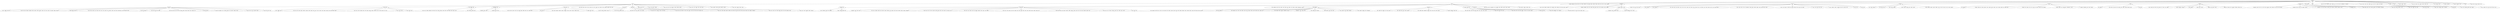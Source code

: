 strict digraph  {
	"['unknown']
195" -> "['sink']
70";
	"['unknown']
195" -> "['file']
47";
	"['unknown']
195" -> "['config', 'exception', 'fail', 'node', 'throw', 'call', 'batch', 'default', 'valu', 'break', 'assign', 'properti', 'format', 'check', '\
size', 'null', 'rpc', 'host', 'number']
1";
	"['unknown']
195" -> "['exception']
6";
	"['unknown']
195" -> "['sourc']
18";
	"['unknown']
195" -> "['event']
8";
	"['unknown']
195" -> "['channel']
7";
	"['unknown']
195" -> "['fail']
7";
	"['unknown']
195" -> "['config']
7";
	"['unknown']
195" -> "['exception']
5";
	"['unknown']
195" -> "['node', 'flume']
2";
	"['unknown']
195" -> "['hdfs']
3";
	"['unknown']
195" -> "['node', 'error', 'exit', 'memori', 'batch', 'attempt', 'rpc', 'out', 'lack', 'trace', 'outofmemory', 'reconnect']
1";
	"['unknown']
195" -> "['error', 'throw', 'creat', 'start', 'method', 'class', 'catch', 'fix', 'compon', 'def', 'found']
1";
	"['unknown']
195" -> "['node']
3";
	"['unknown']
195" -> "['error']
2";
	"['unknown']
195" -> "['agent', 'master', 'mode']
1";
	"['unknown']
195" -> "['read', 'tail', 'batch', 'exec', 'stream', 'output', 'watch', 'cpu']
1";
	"['unknown']
195" -> "['tail', 'charact', 'entri']
1";
	"['unknown']
195" -> "['master', 'scenario']
1";
	"['unknown']
195" -> "['expect', 'extractor', 'issu']
1";
	"['unknown']
195" -> "['back']
1";
	"['unknown']
195" -> "['group', 'ignor', 'regex', 'extractor', 'dev']
1";
	"['sink']
70" -> "['sink', 'file']
20";
	"['sink']
70" -> "['sourc', 'sink']
12";
	"['sink']
70" -> "['fail', 'config', 'sink']
3";
	"['sink']
70" -> "['exception', 'sink']
10";
	"['sink']
70" -> "['event', 'sink']
10";
	"['sink']
70" -> "['sink', 'hdfs', 'data', 'close', 'call', 'exit', 'process', 'loss', 'test', 'condit', 'race', 'bucket', 'writer', 'perform', 'semant', '\
lack', 'relat']
1";
	"['sink']
70" -> "['fail', 'sink']
3";
	"['sink']
70" -> "['hdfs', 'sink']
3";
	"['sink']
70" -> "['hbase', 'sink', 'error']
3";
	"['sink']
70" -> "['sink', 'node', 'agent', 'eechain']
1";
	"['sink']
70" -> "['sink', 'call', 'start', 'stop', 'processor', 'attach', 'abstract', 'patch']
1";
	"['sink']
70" -> "['sink', 'start', 'recov', 'hbase', 'class', 'exist', 'async']
1";
	"['sink']
70" -> "['sink', 'collector', 'format', 'escap', 'paramet', 'custom']
1";
	"['sink']
70" -> "['sink', 'creat', 'connect', 'report', 'count']
1";
	"['file']
47" -> "['channel', 'file']
5";
	"['file']
47" -> "['sourc', 'file']
13";
	"['file']
47" -> "['file', 'exception', 'data', 'throw', 'agent', 'read', 'break', 'stop', 'continu', 'null', 'pointer', 'machin', 'background', '\
collect']
1";
	"['file']
47" -> "['file', 'channel']
13";
	"['file']
47" -> "['config', 'file']
5";
	"['file']
47" -> "['flume', 'close', 'file']
3";
	"['file']
47" -> "['hdfs', 'file']
5";
	"['file']
47" -> "['file', 'call', 'read', 'tail', 'implement', 'race', 'problem', 'block', 'buffer', 'updat', 'truncat', 'reader']
1";
	"['file']
47" -> "['file', 'master', 'connect', 'machin', 'web']
1";
	"['exception']
6" -> "['sourc', 'event', 'channel', 'exception', 'fail', 'transfer', 'result', 'attempt', 'exec', 'hang', 'produc', 'object']
1";
	"['exception']
6" -> "['channel', 'exception', 'close', 'call', 'condit', 'block', 'check', 'catch', 'work', 'processor', 'allow', 'clobber']
1";
	"['exception']
6" -> "['exception', 'throw', 'event']
4";
	"['sourc']
18" -> "['flume', 'test', 'sourc', 'data', 'event']
2";
	"['sourc']
18" -> "['sourc', 'config']
3";
	"['sourc']
18" -> "['sourc', 'channel']
4";
	"['sourc']
18" -> "['jira', 'creat', 'linux', 'unit', 'detect', 'cross', 'exit', 'rhel', 'test', 'condit', 'refer', 'flume', 'sourc', 'regard', 'base', '\
crea', 'lifecycle', 'pool', 'thrift', 'thread', 'server', 'race', 'environ', 'time']
2";
	"['sourc']
18" -> "['sourc', 'node', 'close', 'call', 'exit', 'implement', 'thread', 'block', 'method', 'appear', 'hang', 'newlin', 'enter', 'consol']
\
1";
	"['sourc']
18" -> "['sourc', 'call', 'chang', 'list', 'buffer', 'loop', 'thrift', 'header', 'field', 'string', 'byte', 'legaci']
1";
	"['sourc']
18" -> "['sourc', 'close', 'stick', 'exec', 'kill']
1";
	"['sourc']
18" -> "['sourc', 'collector', 'master', 'command', 'chain', 'bug', 'replac', 'auto']
1";
	"['sourc']
18" -> "['sourc', 'loss']
1";
	"['sourc']
18" -> "['sourc', 'exec']
2";
	"['event']
8" -> "['loss', 'event', 'channel']
2";
	"['event']
8" -> "['fail', 'event', 'send']
2";
	"['event']
8" -> "['data', 'event', 'messag']
2";
	"['event']
8" -> "['event', 'charact', 'bucket', 'base', 'output', 'match']
1";
	"['event']
8" -> "['event', 'process', 'memori', 'master', 'default', 'valu', 'set', 'allow', 'requir', 'java', 'jvm', 'alloc', 'amount']
1";
	"['channel']
7" -> "['fail', 'channel']
3";
	"['channel']
7" -> "['channel', 'config', 'exit', 'break', 'properti', 'state', 'method', 'chain', 'selector', 'point', 'context', 'prefix', 'key', '\
assum', 'form']
1";
	"['channel']
7" -> "['channel', 'test', 'memori', 'time', 'valu', 'add', 'size', 'prevent', 'context', 'alloc', 'dataloss']
1";
	"['channel']
7" -> "['channel', 'agent', 'test', 'downstream', 'outofmemory', 'trunk']
1";
	"['channel']
7" -> "['channel', 'checkpoint', 'miss', 'pend', 'commit']
1";
	"['fail']
7" -> "['fail', 'config']
4";
	"['fail']
7" -> "['fail', 'node', 'test', 'batch', 'stick', 'machin', 'trace', 'apach', 'manag', 'abstract', 'logic']
1";
	"['fail']
7" -> "['fail', 'disk']
2";
	"['config']
7" -> "['event', 'config', 'node', 'batch', 'add', 'remain', 'ctrl', 'decor', 'cpu', 'releas']
1";
	"['config']
7" -> "['config', 'exception', 'problem']
1";
	"['config']
7" -> "['node', 'config']
2";
	"['config']
7" -> "['config', 'error', 'consol']
1";
	"['config']
7" -> "['config', 'creat', 'format', 'escap']
1";
	"['config']
7" -> "['config', 'call', 'assign', 'user', 'program', 'interface', 'builder', 'forc']
1";
	"['exception']
5" -> "['exception', 'node', 'test', 'list', 'rpc', 'load', 'catch', 'appear', 'provid', 'address', 'host', 'next', 'valid', 'balanc']
\
1";
	"['exception']
5" -> "['exception', 'flume', 'throw', 'loss', 'append', 'connect']
1";
	"['exception']
5" -> "['exception', 'call', 'check', 'lifecycle', 'perform', 'kill', 'supervisor', 'monitor', 'executor', 'servic']
1";
	"['exception']
5" -> "['exception', 'error']
2";
	"['node', 'flume']
2" -> "['node', 'flume', 'data', 'write', 'thread', 'continu', 'kill', 'decommiss', 'decomiss']
1";
	"['node', 'flume']
2" -> "['hdfs', 'node', 'flume', 'collector', 'recov']
1";
	"['hdfs']
3" -> "['hdfs', 'close', 'handl', 'time', 'path']
1";
	"['hdfs']
3" -> "['hdfs', 'data', 'stream']
2";
	"['node']
3" -> "['node', 'close', 'transfer', 'master', 'reconnect']
1";
	"['node']
3" -> "['node', 'map']
2";
	"['error']
2" -> "['error', 'call', 'transfer', 'handl', 'point', 'regard']
1";
	"['error']
2" -> "['error', 'messag', 'valu', 'null', 'class', 'hold', 'pars', 'util']
1";
	"['sink', 'file']
20" -> "['sourc', 'config', 'sink', 'file']
3";
	"['sink', 'file']
20" -> "['sink', 'file', 'event', 'channel', 'exception', 'flume', 'memori', 'detect', 'expect', 'restart', 'null', 'miss', 'remov', 'fix', '\
pointer', 'header', 'deliveri']
1";
	"['sink', 'file']
20" -> "['node', 'hdfs', 'sink', 'file']
4";
	"['sink', 'file']
20" -> "['sink', 'file', 'fail', 'hdfs', 'error', 'flume', 'data', 'close', 'write', 'process', 'loss', 'collector', 'batch', 'send', 'flush', '\
downstream', 'save', 'tag', 'assum', 'roller']
1";
	"['sink', 'file']
20" -> "['sink', 'file', 'channel']
3";
	"['sink', 'file']
20" -> "['write', 'hdfs', 'sink', 'file', 'event']
2";
	"['sink', 'file']
20" -> "['sink', 'file', 'hdfs', 'data', 'write', 'creat', 'messag', 'detect', 'assign', 'format', 'miss', 'mention', 'lib']
1";
	"['sink', 'file']
20" -> "['fail', 'sink', 'file']
2";
	"['sink', 'file']
20" -> "['sink', 'file', 'exception', 'error', 'messag', 'charact', 'null', 'pointer', 'exampl', 'watch']
1";
	"['sink', 'file']
20" -> "['sink', 'file', 'time', 'valu', 'properti', 'delay']
1";
	"['sink', 'file']
20" -> "['sink', 'file', 'event', 'step']
1";
	"['sourc', 'sink']
12" -> "['sourc', 'config', 'sink']
6";
	"['sourc', 'sink']
12" -> "['sink', 'sourc', 'fail', 'node', 'agent', 'collector', 'messag', 'condit', 'expect', 'time', 'recov', 'revert', 'restart', 'code', '\
output', 'consum', 'auto', 'back', 'resum', 'coupl']
1";
	"['sourc', 'sink']
12" -> "['sink', 'sourc', 'event', 'channel', 'data', 'write', 'agent', 'process', 'memori', 'expect', 'recov', 'kill', 'clean', 'gener', '\
ctrl', 'seq']
1";
	"['sourc', 'sink']
12" -> "['sourc', 'sink', 'event']
2";
	"['sourc', 'sink']
12" -> "['sourc', 'data', 'sink']
2";
	"['fail', 'config', 'sink']
3" -> "['sink', 'sourc', 'config', 'exception', 'fail', 'flume', 'throw', 'handl', 'interrupt', 'mode', 'allow', 'deco', 'hang', 'relat', '\
cancel', 'avoid']
1";
	"['fail', 'config', 'sink']
3" -> "['fail', 'collector', 'config', 'sink']
2";
	"['exception', 'sink']
10" -> "['exception', 'event', 'sink']
5";
	"['exception', 'sink']
10" -> "['exception', 'sink', 'throw']
5";
	"['event', 'sink']
10" -> "['sink', 'event', 'fail', 'node', 'write', 'loss', 'handl', 'hbase', 'buffer', 'flush', 'user', 'middl', 'side']
1";
	"['event', 'sink']
10" -> "['sink', 'event']
6";
	"['event', 'sink']
10" -> "['sink', 'event', 'channel', 'transfer', 'memori', 'attempt', 'current', 'provid', 'consum', 'rollback', 'push']
1";
	"['event', 'sink']
10" -> "['config', 'event', 'sink']
2";
	"['fail', 'sink']
3" -> "['sink', 'fail', 'agent', 'attempt', 'revert']
1";
	"['fail', 'sink']
3" -> "['test', 'hdfs', 'fail', 'hadoop', 'sink']
2";
	"['hdfs', 'sink']
3" -> "['sink', 'hdfs', 'error', 'call', 'transfer', 'open', 'begin']
1";
	"['hdfs', 'sink']
3" -> "['sink', 'hdfs', 'exit', 'support', 'enabl', 'conf', 'featur']
1";
	"['hdfs', 'sink']
3" -> "['sink', 'hdfs', 'close', 'bucket', 'list', 'map', 'code', 'remov', 'writer', 'entri', 'hash', 'solut', 'timeout', 'idl']
1";
	"['hbase', 'sink', 'error']
3" -> "['sink', 'error', 'data', 'handl', 'charact', 'problem', 'stick', 'hbase', 'code', 'chain', 'illeg', 'escap', 'group', 'replac', '\
char', 'sequenc', 'transport']
1";
	"['hbase', 'sink', 'error']
3" -> "['sink', 'error', 'throw', 'call', 'check', 'hbase', 'base', 'put', 'exist', 'paramet', 'valid']
1";
	"['hbase', 'sink', 'error']
3" -> "['sink', 'error', 'close', 'transfer', 'hbase', 'scenario']
1";
	"['channel', 'file']
5" -> "['write', 'exception', 'event', 'file', 'channel']
2";
	"['channel', 'file']
5" -> "['flume', 'config', 'channel', 'file']
3";
	"['sourc', 'file']
13" -> "['exception', 'sourc', 'throw', 'file']
3";
	"['sourc', 'file']
13" -> "['file', 'sourc', 'channel', 'config', 'creat', 'detect', 'charact', 'default', 'valu', 'properti', 'load', 'provid', 'selector', '\
factori', 'replica', 'multiplex']
1";
	"['sourc', 'file']
13" -> "['file', 'sourc', 'error', 'call', 'exit', 'process', 'handl', 'break', 'block', 'send', 'queue', 'fix', 'interrupt', 'naiv']
1";
	"['sourc', 'file']
13" -> "['file', 'sourc', 'error', 'flume', 'read', 'tail', 'default', 'attempt', 'state', 'report', 'user', 'instal']
1";
	"['sourc', 'file']
13" -> "['file', 'sourc', 'write', 'process', 'read', 'tail', 'expect', 'add', 'revert', 'state', 'flush', 'clean', 'reach', 'middl', 'newlin', '\
reader', 'termin', 'eof']
1";
	"['sourc', 'file']
13" -> "['file', 'sourc', 'data', 'read', 'charact', 'directori', 'buffer', 'appear', 'stream', 'spool', 'java', 'bug', 'input', 'boundari', '\
ingest', 'char']
1";
	"['sourc', 'file']
13" -> "['file', 'sourc', 'error', 'charact', 'directori', 'spool', 'pars', 'replac', 'ignor', 'encod']
1";
	"['sourc', 'file']
13" -> "['tail', 'sourc', 'file']
4";
	"['file', 'channel']
13" -> "['file', 'channel', 'fail', 'hdfs', 'error', 'throw', 'write', 'agent', 'start', 'memori', 'expect', 'name', 'class', 'catch', '\
hadoop', 'depend', 'requir', 'machin', 'factori', 'instal', 'def', 'found', 'jdbc', 'idea', 'emb']
1";
	"['file', 'channel']
13" -> "['fail', 'file', 'channel']
4";
	"['file', 'channel']
13" -> "['file', 'channel', 'error', 'write', 'creat', 'detect', 'result', 'recov', 'chang', 'system', 'provid', 'disabl', 'know', 'underli', '\
fill']
1";
	"['file', 'channel']
13" -> "['file', 'channel', 'flume', 'memori', 'implement', 'chann']
1";
	"['file', 'channel']
13" -> "['checkpoint', 'write', 'channel', 'file']
2";
	"['file', 'channel']
13" -> "['file', 'channel', 'exit', 'format']
1";
	"['file', 'channel']
13" -> "['file', 'channel', 'read', 'block', 'hold']
1";
	"['file', 'channel']
13" -> "['file', 'channel', 'class', 'hadoop', 'depend']
1";
	"['file', 'channel']
13" -> "['file', 'channel', 'problem', 'stop', 'checkpoint']
1";
	"['config', 'file']
5" -> "['file', 'config', 'fail', 'collector', 'size', 'loop', 'bodi']
1";
	"['config', 'file']
5" -> "['file', 'config', 'hdfs', 'close', 'handl', 'bucket']
1";
	"['config', 'file']
5" -> "['file', 'config', 'flume', 'implement', 'properti', 'base', 'load', 'pars', 'provid', 'expos']
1";
	"['config', 'file']
5" -> "['config', 'command', 'assign', 'file']
2";
	"['flume', 'close', 'file']
3" -> "['file', 'node', 'flume', 'close', 'exit', 'agent', 'detect', 'time', 'report', 'delet', 'crash']
1";
	"['flume', 'close', 'file']
3" -> "['flume', 'hdfs', 'close', 'file', 'error']
2";
	"['hdfs', 'file']
5" -> "['file', 'hdfs', 'node', 'creat', 'batch', 'appear', 'corrupt', 'zip', 'truncat', 'attach']
1";
	"['hdfs', 'file']
5" -> "['hdfs', 'file', 'close']
2";
	"['hdfs', 'file']
5" -> "['file', 'hdfs', 'implement', 'sync', 'sequenc']
1";
	"['hdfs', 'file']
5" -> "['file', 'hdfs', 'bucket', 'size', 'count', 'reach', 'replica', 'rotat']
1";
	"['exception', 'throw', 'event']
4" -> "['exception', 'throw', 'channel', 'event']
2";
	"['exception', 'throw', 'event']
4" -> "['current', 'exception', 'throw', 'event']
2";
}
